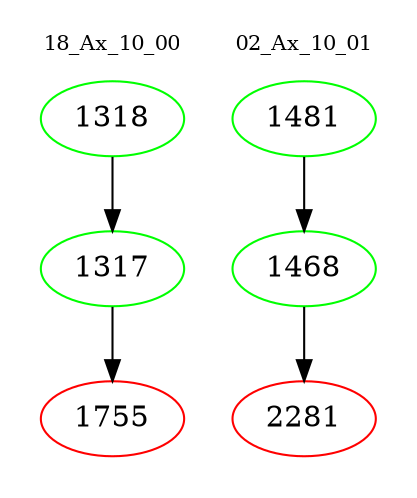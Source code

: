 digraph{
subgraph cluster_0 {
color = white
label = "18_Ax_10_00";
fontsize=10;
T0_1318 [label="1318", color="green"]
T0_1318 -> T0_1317 [color="black"]
T0_1317 [label="1317", color="green"]
T0_1317 -> T0_1755 [color="black"]
T0_1755 [label="1755", color="red"]
}
subgraph cluster_1 {
color = white
label = "02_Ax_10_01";
fontsize=10;
T1_1481 [label="1481", color="green"]
T1_1481 -> T1_1468 [color="black"]
T1_1468 [label="1468", color="green"]
T1_1468 -> T1_2281 [color="black"]
T1_2281 [label="2281", color="red"]
}
}

